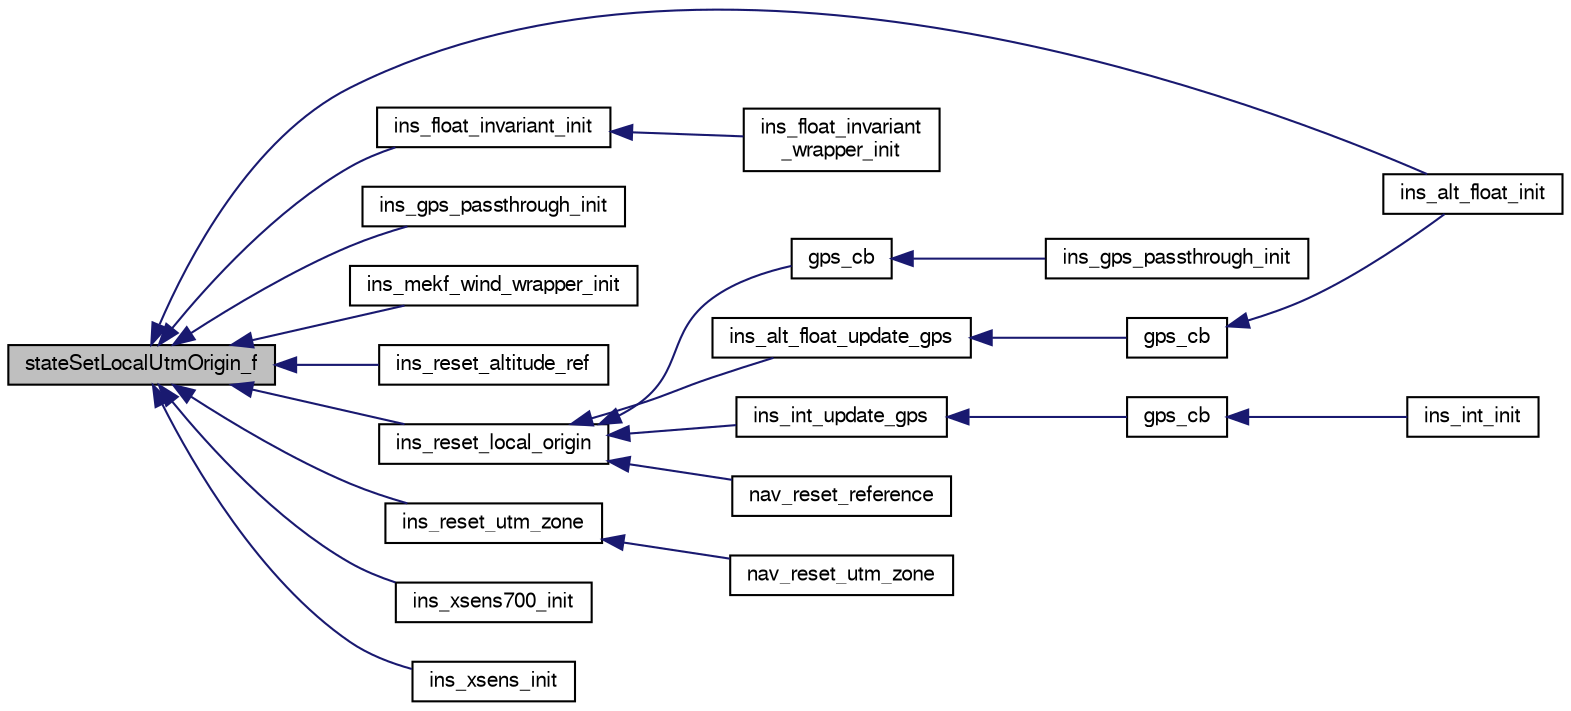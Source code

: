 digraph "stateSetLocalUtmOrigin_f"
{
  edge [fontname="FreeSans",fontsize="10",labelfontname="FreeSans",labelfontsize="10"];
  node [fontname="FreeSans",fontsize="10",shape=record];
  rankdir="LR";
  Node1 [label="stateSetLocalUtmOrigin_f",height=0.2,width=0.4,color="black", fillcolor="grey75", style="filled", fontcolor="black"];
  Node1 -> Node2 [dir="back",color="midnightblue",fontsize="10",style="solid",fontname="FreeSans"];
  Node2 [label="ins_alt_float_init",height=0.2,width=0.4,color="black", fillcolor="white", style="filled",URL="$ins__alt__float_8h.html#addae4691b18806ce2db90c10ef8d7274"];
  Node1 -> Node3 [dir="back",color="midnightblue",fontsize="10",style="solid",fontname="FreeSans"];
  Node3 [label="ins_float_invariant_init",height=0.2,width=0.4,color="black", fillcolor="white", style="filled",URL="$ins__float__invariant_8h.html#a337aa9b464c923af97d19ec0bfdb6f02"];
  Node3 -> Node4 [dir="back",color="midnightblue",fontsize="10",style="solid",fontname="FreeSans"];
  Node4 [label="ins_float_invariant\l_wrapper_init",height=0.2,width=0.4,color="black", fillcolor="white", style="filled",URL="$ins__float__invariant__wrapper_8h.html#abd4f3b0fcceec4de92a1ad9a7653c6f3"];
  Node1 -> Node5 [dir="back",color="midnightblue",fontsize="10",style="solid",fontname="FreeSans"];
  Node5 [label="ins_gps_passthrough_init",height=0.2,width=0.4,color="black", fillcolor="white", style="filled",URL="$ins__gps__passthrough__utm_8c.html#a65b4389487e1468dd9245eacf2ce07b3"];
  Node1 -> Node6 [dir="back",color="midnightblue",fontsize="10",style="solid",fontname="FreeSans"];
  Node6 [label="ins_mekf_wind_wrapper_init",height=0.2,width=0.4,color="black", fillcolor="white", style="filled",URL="$ins__mekf__wind__wrapper_8h.html#a7b3c1fefc89ec1a4ff25484626a02deb",tooltip="Init function. "];
  Node1 -> Node7 [dir="back",color="midnightblue",fontsize="10",style="solid",fontname="FreeSans"];
  Node7 [label="ins_reset_altitude_ref",height=0.2,width=0.4,color="black", fillcolor="white", style="filled",URL="$ins__alt__float_8c.html#aa389e650ab7aa5a7f4650afde6358d86",tooltip="INS altitude reference reset. "];
  Node1 -> Node8 [dir="back",color="midnightblue",fontsize="10",style="solid",fontname="FreeSans"];
  Node8 [label="ins_reset_local_origin",height=0.2,width=0.4,color="black", fillcolor="white", style="filled",URL="$ins_8h.html#a14cb66a86c67d8b9216a8c12f58c311b",tooltip="INS local origin reset. "];
  Node8 -> Node9 [dir="back",color="midnightblue",fontsize="10",style="solid",fontname="FreeSans"];
  Node9 [label="gps_cb",height=0.2,width=0.4,color="black", fillcolor="white", style="filled",URL="$ins__gps__passthrough_8c.html#a1c1656ce80fe1f1ad49fea691164dbf8"];
  Node9 -> Node10 [dir="back",color="midnightblue",fontsize="10",style="solid",fontname="FreeSans"];
  Node10 [label="ins_gps_passthrough_init",height=0.2,width=0.4,color="black", fillcolor="white", style="filled",URL="$ins__gps__passthrough_8h.html#a65b4389487e1468dd9245eacf2ce07b3"];
  Node8 -> Node11 [dir="back",color="midnightblue",fontsize="10",style="solid",fontname="FreeSans"];
  Node11 [label="ins_alt_float_update_gps",height=0.2,width=0.4,color="black", fillcolor="white", style="filled",URL="$ins__alt__float_8c.html#ac5b472605ca2035825b6ccca1c4d8c5e"];
  Node11 -> Node12 [dir="back",color="midnightblue",fontsize="10",style="solid",fontname="FreeSans"];
  Node12 [label="gps_cb",height=0.2,width=0.4,color="black", fillcolor="white", style="filled",URL="$ins__alt__float_8c.html#a1c1656ce80fe1f1ad49fea691164dbf8"];
  Node12 -> Node2 [dir="back",color="midnightblue",fontsize="10",style="solid",fontname="FreeSans"];
  Node8 -> Node13 [dir="back",color="midnightblue",fontsize="10",style="solid",fontname="FreeSans"];
  Node13 [label="ins_int_update_gps",height=0.2,width=0.4,color="black", fillcolor="white", style="filled",URL="$ins__int_8h.html#a54df8c17ccf7a20d6ca09ad0b8f45db3"];
  Node13 -> Node14 [dir="back",color="midnightblue",fontsize="10",style="solid",fontname="FreeSans"];
  Node14 [label="gps_cb",height=0.2,width=0.4,color="black", fillcolor="white", style="filled",URL="$ins__int_8c.html#a1c1656ce80fe1f1ad49fea691164dbf8"];
  Node14 -> Node15 [dir="back",color="midnightblue",fontsize="10",style="solid",fontname="FreeSans"];
  Node15 [label="ins_int_init",height=0.2,width=0.4,color="black", fillcolor="white", style="filled",URL="$ins__int_8h.html#a6f47e4e65f9697a961c3bef79e9029e4"];
  Node8 -> Node16 [dir="back",color="midnightblue",fontsize="10",style="solid",fontname="FreeSans"];
  Node16 [label="nav_reset_reference",height=0.2,width=0.4,color="black", fillcolor="white", style="filled",URL="$common__nav_8h.html#a1886ff619a5c03dc6c54729f301fa62e",tooltip="Reset the geographic reference to the current GPS fix. "];
  Node1 -> Node17 [dir="back",color="midnightblue",fontsize="10",style="solid",fontname="FreeSans"];
  Node17 [label="ins_reset_utm_zone",height=0.2,width=0.4,color="black", fillcolor="white", style="filled",URL="$ins_8h.html#acef690805a610864d3aa76b10d138298",tooltip="INS utm zone reset. "];
  Node17 -> Node18 [dir="back",color="midnightblue",fontsize="10",style="solid",fontname="FreeSans"];
  Node18 [label="nav_reset_utm_zone",height=0.2,width=0.4,color="black", fillcolor="white", style="filled",URL="$common__nav_8h.html#a9147dda4ed788fcde6cbb065e304e037",tooltip="Reset the UTM zone to current GPS fix. "];
  Node1 -> Node19 [dir="back",color="midnightblue",fontsize="10",style="solid",fontname="FreeSans"];
  Node19 [label="ins_xsens700_init",height=0.2,width=0.4,color="black", fillcolor="white", style="filled",URL="$ins__xsens700_8h.html#a64e4b82474cd276233aa574b26c41443"];
  Node1 -> Node20 [dir="back",color="midnightblue",fontsize="10",style="solid",fontname="FreeSans"];
  Node20 [label="ins_xsens_init",height=0.2,width=0.4,color="black", fillcolor="white", style="filled",URL="$ins__xsens_8h.html#a20c9835f49df2ea11e85e95c53d8ab2c"];
}

